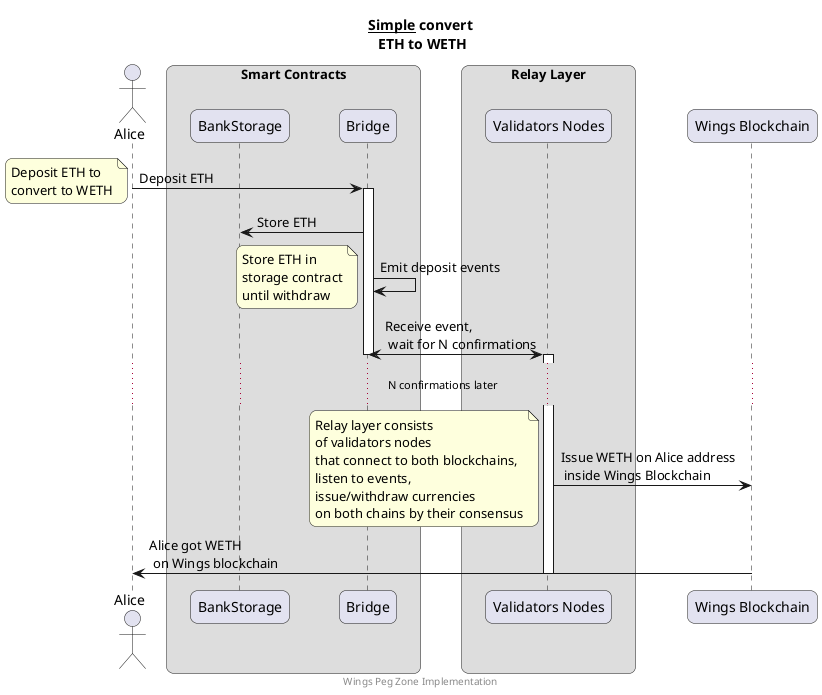 @startuml

skinparam defaultFontName Arial
skinparam roundcorner 15

skinparam ParticipantPadding 20
skinparam BoxPadding 10

title  __Simple__ convert\n ETH to WETH
footer Wings Peg Zone Implementation

actor Alice

box "Smart Contracts"
participant "BankStorage" as Storage
participant "Bridge" as Bridge
end box

box "Relay Layer"
participant "Validators Nodes" as Relay
end box

participant "Wings Blockchain" as Blockchain

Alice   -> Bridge: Deposit ETH
note left
    Deposit ETH to
    convert to WETH
end note

activate Bridge
Bridge  -> Storage: Store ETH
Bridge -> Bridge:   Emit deposit events
note left
    Store ETH in
    storage contract
    until withdraw
end note

Relay <-> Bridge: Receive event,\n wait for N confirmations
deactivate Bridge

activate   Relay
...N confirmations later...
Relay   -> Blockchain: Issue WETH on Alice address\n inside Wings Blockchain
note left
    Relay layer consists
    of validators nodes
    that connect to both blockchains,
    listen to events,
    issue/withdraw currencies
    on both chains by their consensus
end note

Blockchain -> Alice: Alice got WETH\n on Wings blockchain
deactivate Relay
@enduml
